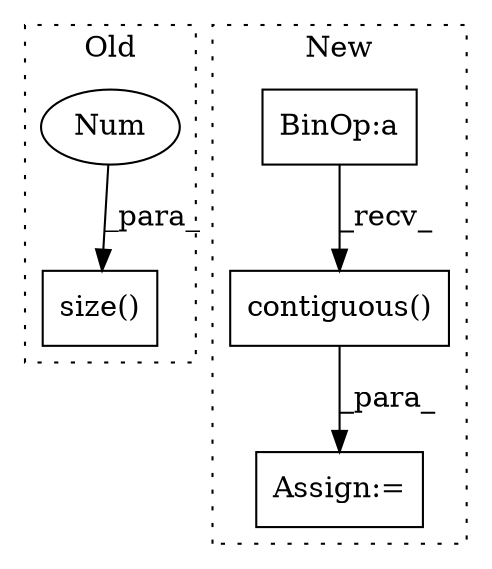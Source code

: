 digraph G {
subgraph cluster0 {
1 [label="size()" a="75" s="4190,4202" l="11,1" shape="box"];
4 [label="Num" a="76" s="4201" l="1" shape="ellipse"];
label = "Old";
style="dotted";
}
subgraph cluster1 {
2 [label="contiguous()" a="75" s="4597" l="31" shape="box"];
3 [label="Assign:=" a="68" s="4594" l="3" shape="box"];
5 [label="BinOp:a" a="82" s="4526" l="3" shape="box"];
label = "New";
style="dotted";
}
2 -> 3 [label="_para_"];
4 -> 1 [label="_para_"];
5 -> 2 [label="_recv_"];
}